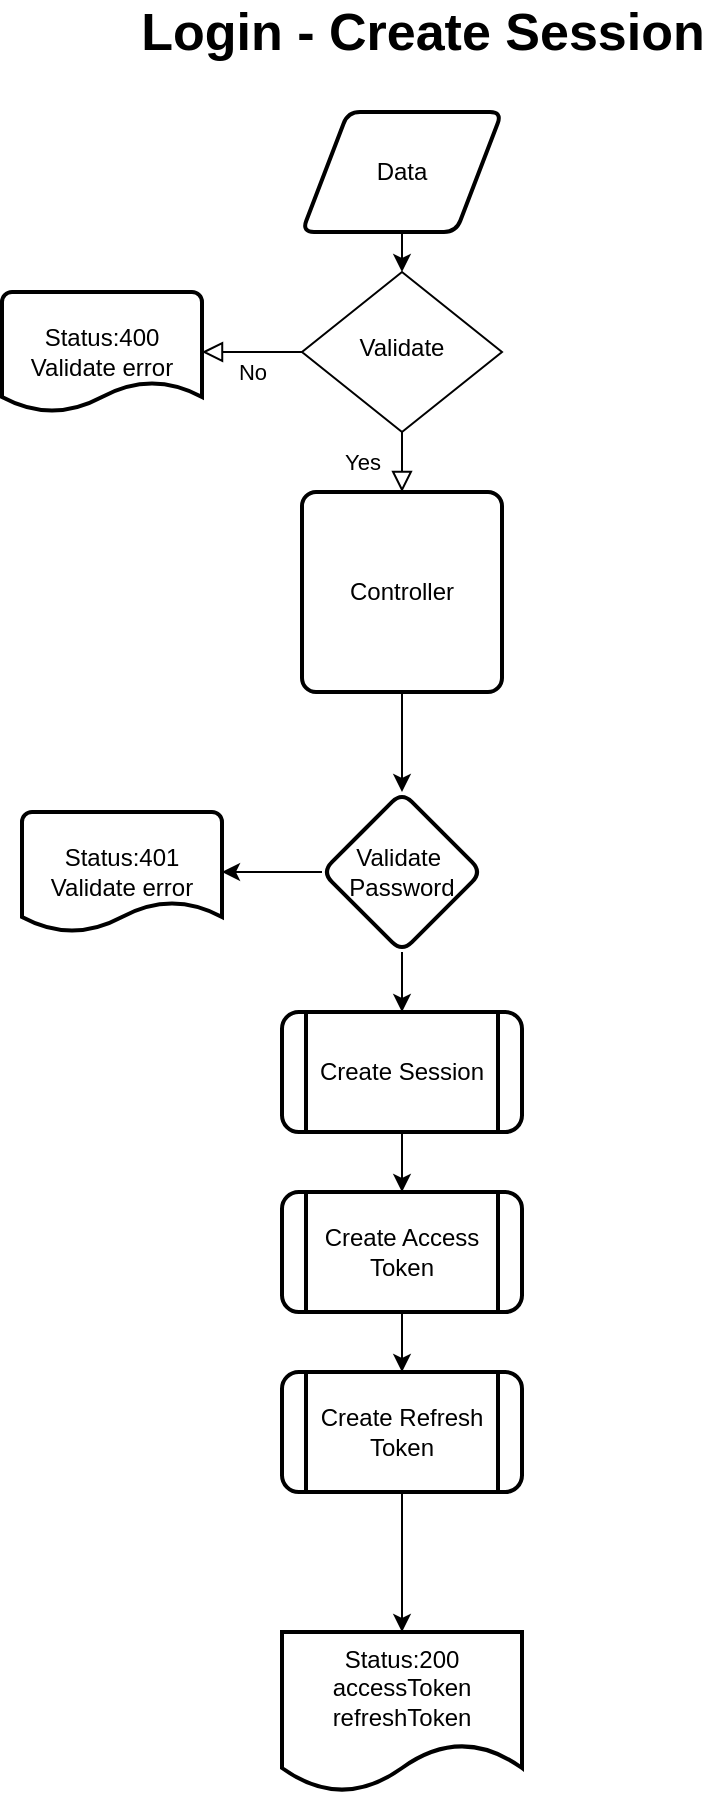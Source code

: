 <mxfile version="15.2.9" type="device"><diagram id="C5RBs43oDa-KdzZeNtuy" name="Page-1"><mxGraphModel dx="1102" dy="659" grid="1" gridSize="10" guides="1" tooltips="1" connect="1" arrows="1" fold="1" page="1" pageScale="1" pageWidth="827" pageHeight="1169" math="0" shadow="0"><root><mxCell id="WIyWlLk6GJQsqaUBKTNV-0"/><mxCell id="WIyWlLk6GJQsqaUBKTNV-1" parent="WIyWlLk6GJQsqaUBKTNV-0"/><mxCell id="jpU4a8KcAOKIiTLs9hL3-1" value="Yes" style="rounded=0;html=1;jettySize=auto;orthogonalLoop=1;fontSize=11;endArrow=block;endFill=0;endSize=8;strokeWidth=1;shadow=0;labelBackgroundColor=none;edgeStyle=orthogonalEdgeStyle;entryX=0.5;entryY=0;entryDx=0;entryDy=0;" edge="1" parent="WIyWlLk6GJQsqaUBKTNV-1" source="jpU4a8KcAOKIiTLs9hL3-3" target="jpU4a8KcAOKIiTLs9hL3-9"><mxGeometry y="20" relative="1" as="geometry"><mxPoint as="offset"/><mxPoint x="320.0" y="300" as="targetPoint"/></mxGeometry></mxCell><mxCell id="jpU4a8KcAOKIiTLs9hL3-2" value="No" style="edgeStyle=orthogonalEdgeStyle;rounded=0;html=1;jettySize=auto;orthogonalLoop=1;fontSize=11;endArrow=block;endFill=0;endSize=8;strokeWidth=1;shadow=0;labelBackgroundColor=none;" edge="1" parent="WIyWlLk6GJQsqaUBKTNV-1" source="jpU4a8KcAOKIiTLs9hL3-3" target="jpU4a8KcAOKIiTLs9hL3-15"><mxGeometry y="10" relative="1" as="geometry"><mxPoint as="offset"/><mxPoint x="210" y="220" as="targetPoint"/></mxGeometry></mxCell><mxCell id="jpU4a8KcAOKIiTLs9hL3-3" value="Validate" style="rhombus;whiteSpace=wrap;html=1;shadow=0;fontFamily=Helvetica;fontSize=12;align=center;strokeWidth=1;spacing=6;spacingTop=-4;" vertex="1" parent="WIyWlLk6GJQsqaUBKTNV-1"><mxGeometry x="270.0" y="180" width="100" height="80" as="geometry"/></mxCell><mxCell id="jpU4a8KcAOKIiTLs9hL3-4" style="edgeStyle=orthogonalEdgeStyle;rounded=0;orthogonalLoop=1;jettySize=auto;html=1;exitX=0.5;exitY=1;exitDx=0;exitDy=0;entryX=0.5;entryY=0;entryDx=0;entryDy=0;" edge="1" parent="WIyWlLk6GJQsqaUBKTNV-1" source="jpU4a8KcAOKIiTLs9hL3-5" target="jpU4a8KcAOKIiTLs9hL3-3"><mxGeometry relative="1" as="geometry"/></mxCell><mxCell id="jpU4a8KcAOKIiTLs9hL3-5" value="Data" style="shape=parallelogram;html=1;strokeWidth=2;perimeter=parallelogramPerimeter;whiteSpace=wrap;rounded=1;arcSize=12;size=0.23;" vertex="1" parent="WIyWlLk6GJQsqaUBKTNV-1"><mxGeometry x="270.0" y="100" width="100" height="60" as="geometry"/></mxCell><mxCell id="jpU4a8KcAOKIiTLs9hL3-36" value="" style="edgeStyle=orthogonalEdgeStyle;rounded=0;orthogonalLoop=1;jettySize=auto;html=1;" edge="1" parent="WIyWlLk6GJQsqaUBKTNV-1" source="jpU4a8KcAOKIiTLs9hL3-9" target="jpU4a8KcAOKIiTLs9hL3-35"><mxGeometry relative="1" as="geometry"/></mxCell><mxCell id="jpU4a8KcAOKIiTLs9hL3-9" value="Controller" style="rounded=1;whiteSpace=wrap;html=1;absoluteArcSize=1;arcSize=14;strokeWidth=2;" vertex="1" parent="WIyWlLk6GJQsqaUBKTNV-1"><mxGeometry x="270.0" y="290" width="100" height="100" as="geometry"/></mxCell><mxCell id="jpU4a8KcAOKIiTLs9hL3-15" value="Status:400&lt;br&gt;Validate error" style="strokeWidth=2;html=1;shape=mxgraph.flowchart.document2;whiteSpace=wrap;size=0.25;" vertex="1" parent="WIyWlLk6GJQsqaUBKTNV-1"><mxGeometry x="120" y="190" width="100" height="60" as="geometry"/></mxCell><mxCell id="jpU4a8KcAOKIiTLs9hL3-18" value="&lt;font style=&quot;font-size: 26px&quot;&gt;&lt;b&gt;Login - Create Session&lt;/b&gt;&lt;/font&gt;" style="text;html=1;align=center;verticalAlign=middle;resizable=0;points=[];autosize=1;strokeColor=none;fillColor=none;" vertex="1" parent="WIyWlLk6GJQsqaUBKTNV-1"><mxGeometry x="180.0" y="50" width="300" height="20" as="geometry"/></mxCell><mxCell id="jpU4a8KcAOKIiTLs9hL3-38" value="" style="edgeStyle=orthogonalEdgeStyle;rounded=0;orthogonalLoop=1;jettySize=auto;html=1;" edge="1" parent="WIyWlLk6GJQsqaUBKTNV-1" source="jpU4a8KcAOKIiTLs9hL3-35" target="jpU4a8KcAOKIiTLs9hL3-37"><mxGeometry relative="1" as="geometry"/></mxCell><mxCell id="jpU4a8KcAOKIiTLs9hL3-40" value="" style="edgeStyle=orthogonalEdgeStyle;rounded=0;orthogonalLoop=1;jettySize=auto;html=1;" edge="1" parent="WIyWlLk6GJQsqaUBKTNV-1" source="jpU4a8KcAOKIiTLs9hL3-35" target="jpU4a8KcAOKIiTLs9hL3-39"><mxGeometry relative="1" as="geometry"/></mxCell><mxCell id="jpU4a8KcAOKIiTLs9hL3-35" value="Validate&amp;nbsp;&lt;br&gt;Password&lt;br&gt;" style="rhombus;whiteSpace=wrap;html=1;rounded=1;strokeWidth=2;arcSize=14;" vertex="1" parent="WIyWlLk6GJQsqaUBKTNV-1"><mxGeometry x="280.0" y="440" width="80" height="80" as="geometry"/></mxCell><mxCell id="jpU4a8KcAOKIiTLs9hL3-37" value="Status:401&lt;br&gt;Validate error" style="strokeWidth=2;html=1;shape=mxgraph.flowchart.document2;whiteSpace=wrap;size=0.25;" vertex="1" parent="WIyWlLk6GJQsqaUBKTNV-1"><mxGeometry x="130" y="450" width="100" height="60" as="geometry"/></mxCell><mxCell id="jpU4a8KcAOKIiTLs9hL3-42" value="" style="edgeStyle=orthogonalEdgeStyle;rounded=0;orthogonalLoop=1;jettySize=auto;html=1;" edge="1" parent="WIyWlLk6GJQsqaUBKTNV-1" source="jpU4a8KcAOKIiTLs9hL3-39" target="jpU4a8KcAOKIiTLs9hL3-41"><mxGeometry relative="1" as="geometry"/></mxCell><mxCell id="jpU4a8KcAOKIiTLs9hL3-39" value="Create Session&lt;br&gt;" style="shape=process;whiteSpace=wrap;html=1;backgroundOutline=1;rounded=1;strokeWidth=2;arcSize=14;" vertex="1" parent="WIyWlLk6GJQsqaUBKTNV-1"><mxGeometry x="260.0" y="550" width="120" height="60" as="geometry"/></mxCell><mxCell id="jpU4a8KcAOKIiTLs9hL3-48" value="" style="edgeStyle=orthogonalEdgeStyle;rounded=0;orthogonalLoop=1;jettySize=auto;html=1;" edge="1" parent="WIyWlLk6GJQsqaUBKTNV-1" source="jpU4a8KcAOKIiTLs9hL3-41" target="jpU4a8KcAOKIiTLs9hL3-47"><mxGeometry relative="1" as="geometry"/></mxCell><mxCell id="jpU4a8KcAOKIiTLs9hL3-41" value="Create Access Token" style="shape=process;whiteSpace=wrap;html=1;backgroundOutline=1;rounded=1;strokeWidth=2;arcSize=14;" vertex="1" parent="WIyWlLk6GJQsqaUBKTNV-1"><mxGeometry x="260.0" y="640" width="120" height="60" as="geometry"/></mxCell><mxCell id="jpU4a8KcAOKIiTLs9hL3-50" value="" style="edgeStyle=orthogonalEdgeStyle;rounded=0;orthogonalLoop=1;jettySize=auto;html=1;" edge="1" parent="WIyWlLk6GJQsqaUBKTNV-1" source="jpU4a8KcAOKIiTLs9hL3-47" target="jpU4a8KcAOKIiTLs9hL3-49"><mxGeometry relative="1" as="geometry"/></mxCell><mxCell id="jpU4a8KcAOKIiTLs9hL3-47" value="Create Refresh Token" style="shape=process;whiteSpace=wrap;html=1;backgroundOutline=1;rounded=1;strokeWidth=2;arcSize=14;" vertex="1" parent="WIyWlLk6GJQsqaUBKTNV-1"><mxGeometry x="260.0" y="730" width="120" height="60" as="geometry"/></mxCell><mxCell id="jpU4a8KcAOKIiTLs9hL3-49" value="Status:200&lt;br&gt;accessToken&lt;br&gt;refreshToken" style="shape=document;whiteSpace=wrap;html=1;boundedLbl=1;rounded=1;strokeWidth=2;arcSize=14;" vertex="1" parent="WIyWlLk6GJQsqaUBKTNV-1"><mxGeometry x="260.0" y="860" width="120" height="80" as="geometry"/></mxCell></root></mxGraphModel></diagram></mxfile>